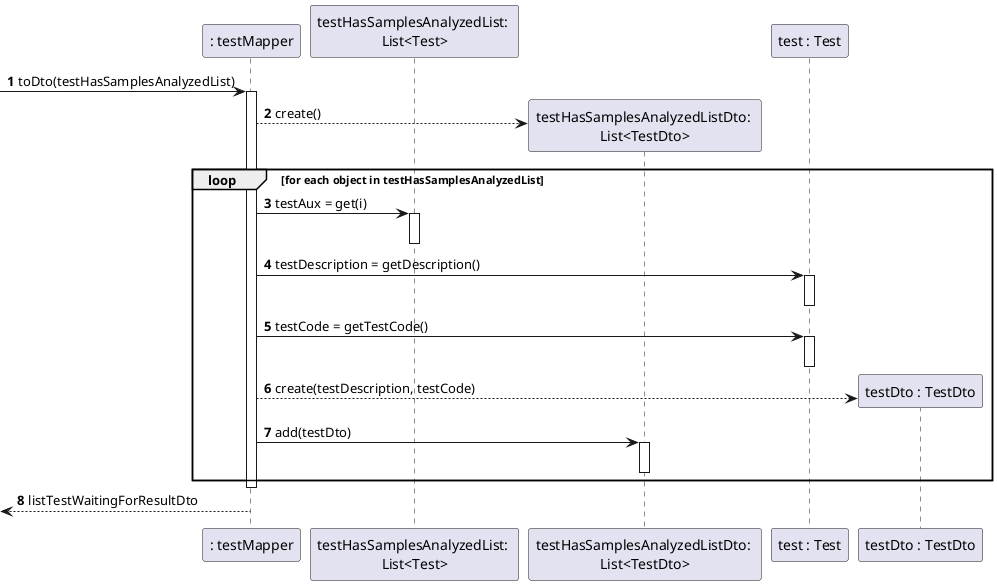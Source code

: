@startuml
'https://plantuml.com/sequence-diagram
'hide footbox
autonumber

participant ": testMapper" as MAPPER
participant "testHasSamplesAnalyzedList: \nList<Test>" as LTestSA
participant "testHasSamplesAnalyzedListDto: \nList<TestDto>" as LTestSADTO
participant "test : Test" as TEST
participant "testDto : TestDto" as TESTDTO

-> MAPPER : toDto(testHasSamplesAnalyzedList)
activate MAPPER
MAPPER --> LTestSADTO** : create()
loop for each object in testHasSamplesAnalyzedList
MAPPER -> LTestSA : testAux = get(i)
activate LTestSA
deactivate LTestSA
MAPPER -> TEST : testDescription = getDescription()
activate TEST
deactivate TEST
MAPPER -> TEST : testCode = getTestCode()
activate TEST
deactivate TEST
MAPPER --> TESTDTO** : create(testDescription, testCode)
MAPPER -> LTestSADTO : add(testDto)
activate LTestSADTO
deactivate LTestSADTO
end
deactivate MAPPER
<-- MAPPER : listTestWaitingForResultDto

@enduml